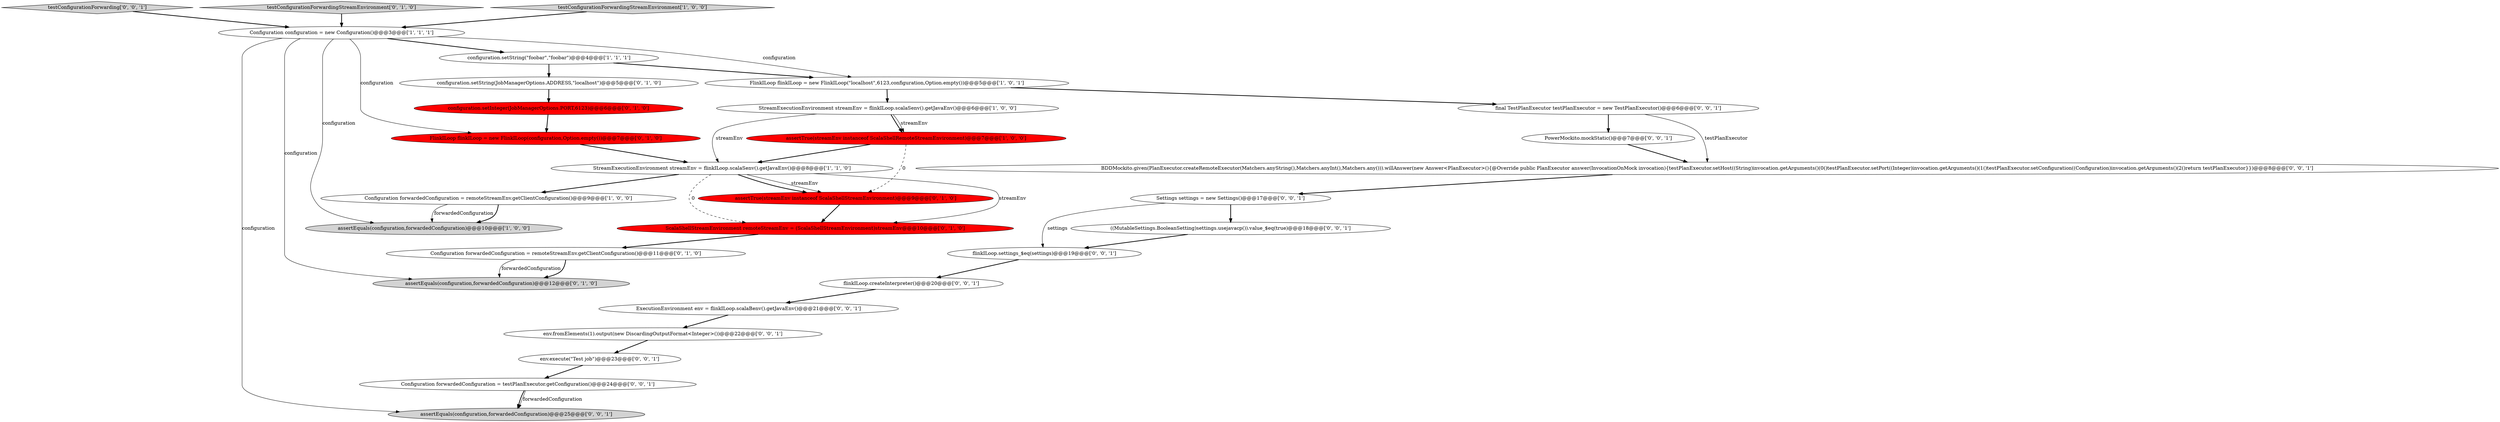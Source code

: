 digraph {
9 [style = filled, label = "assertEquals(configuration,forwardedConfiguration)@@@12@@@['0', '1', '0']", fillcolor = lightgray, shape = ellipse image = "AAA0AAABBB2BBB"];
15 [style = filled, label = "FlinkILoop flinkILoop = new FlinkILoop(configuration,Option.empty())@@@7@@@['0', '1', '0']", fillcolor = red, shape = ellipse image = "AAA1AAABBB2BBB"];
0 [style = filled, label = "assertEquals(configuration,forwardedConfiguration)@@@10@@@['1', '0', '0']", fillcolor = lightgray, shape = ellipse image = "AAA0AAABBB1BBB"];
29 [style = filled, label = "assertEquals(configuration,forwardedConfiguration)@@@25@@@['0', '0', '1']", fillcolor = lightgray, shape = ellipse image = "AAA0AAABBB3BBB"];
3 [style = filled, label = "StreamExecutionEnvironment streamEnv = flinkILoop.scalaSenv().getJavaEnv()@@@8@@@['1', '1', '0']", fillcolor = white, shape = ellipse image = "AAA0AAABBB1BBB"];
1 [style = filled, label = "Configuration configuration = new Configuration()@@@3@@@['1', '1', '1']", fillcolor = white, shape = ellipse image = "AAA0AAABBB1BBB"];
13 [style = filled, label = "assertTrue(streamEnv instanceof ScalaShellStreamEnvironment)@@@9@@@['0', '1', '0']", fillcolor = red, shape = ellipse image = "AAA1AAABBB2BBB"];
5 [style = filled, label = "FlinkILoop flinkILoop = new FlinkILoop(\"localhost\",6123,configuration,Option.empty())@@@5@@@['1', '0', '1']", fillcolor = white, shape = ellipse image = "AAA0AAABBB1BBB"];
7 [style = filled, label = "Configuration forwardedConfiguration = remoteStreamEnv.getClientConfiguration()@@@9@@@['1', '0', '0']", fillcolor = white, shape = ellipse image = "AAA0AAABBB1BBB"];
28 [style = filled, label = "flinkILoop.settings_$eq(settings)@@@19@@@['0', '0', '1']", fillcolor = white, shape = ellipse image = "AAA0AAABBB3BBB"];
26 [style = filled, label = "flinkILoop.createInterpreter()@@@20@@@['0', '0', '1']", fillcolor = white, shape = ellipse image = "AAA0AAABBB3BBB"];
21 [style = filled, label = "testConfigurationForwarding['0', '0', '1']", fillcolor = lightgray, shape = diamond image = "AAA0AAABBB3BBB"];
27 [style = filled, label = "((MutableSettings.BooleanSetting)settings.usejavacp()).value_$eq(true)@@@18@@@['0', '0', '1']", fillcolor = white, shape = ellipse image = "AAA0AAABBB3BBB"];
23 [style = filled, label = "final TestPlanExecutor testPlanExecutor = new TestPlanExecutor()@@@6@@@['0', '0', '1']", fillcolor = white, shape = ellipse image = "AAA0AAABBB3BBB"];
20 [style = filled, label = "ExecutionEnvironment env = flinkILoop.scalaBenv().getJavaEnv()@@@21@@@['0', '0', '1']", fillcolor = white, shape = ellipse image = "AAA0AAABBB3BBB"];
4 [style = filled, label = "StreamExecutionEnvironment streamEnv = flinkILoop.scalaSenv().getJavaEnv()@@@6@@@['1', '0', '0']", fillcolor = white, shape = ellipse image = "AAA0AAABBB1BBB"];
10 [style = filled, label = "testConfigurationForwardingStreamEnvironment['0', '1', '0']", fillcolor = lightgray, shape = diamond image = "AAA0AAABBB2BBB"];
8 [style = filled, label = "configuration.setString(\"foobar\",\"foobar\")@@@4@@@['1', '1', '1']", fillcolor = white, shape = ellipse image = "AAA0AAABBB1BBB"];
24 [style = filled, label = "BDDMockito.given(PlanExecutor.createRemoteExecutor(Matchers.anyString(),Matchers.anyInt(),Matchers.any())).willAnswer(new Answer<PlanExecutor>(){@Override public PlanExecutor answer(InvocationOnMock invocation){testPlanExecutor.setHost((String)invocation.getArguments()(0()testPlanExecutor.setPort((Integer)invocation.getArguments()(1()testPlanExecutor.setConfiguration((Configuration)invocation.getArguments()(2()return testPlanExecutor}})@@@8@@@['0', '0', '1']", fillcolor = white, shape = ellipse image = "AAA0AAABBB3BBB"];
18 [style = filled, label = "env.execute(\"Test job\")@@@23@@@['0', '0', '1']", fillcolor = white, shape = ellipse image = "AAA0AAABBB3BBB"];
12 [style = filled, label = "configuration.setInteger(JobManagerOptions.PORT,6123)@@@6@@@['0', '1', '0']", fillcolor = red, shape = ellipse image = "AAA1AAABBB2BBB"];
22 [style = filled, label = "PowerMockito.mockStatic()@@@7@@@['0', '0', '1']", fillcolor = white, shape = ellipse image = "AAA0AAABBB3BBB"];
2 [style = filled, label = "assertTrue(streamEnv instanceof ScalaShellRemoteStreamEnvironment)@@@7@@@['1', '0', '0']", fillcolor = red, shape = ellipse image = "AAA1AAABBB1BBB"];
14 [style = filled, label = "Configuration forwardedConfiguration = remoteStreamEnv.getClientConfiguration()@@@11@@@['0', '1', '0']", fillcolor = white, shape = ellipse image = "AAA0AAABBB2BBB"];
6 [style = filled, label = "testConfigurationForwardingStreamEnvironment['1', '0', '0']", fillcolor = lightgray, shape = diamond image = "AAA0AAABBB1BBB"];
17 [style = filled, label = "env.fromElements(1).output(new DiscardingOutputFormat<Integer>())@@@22@@@['0', '0', '1']", fillcolor = white, shape = ellipse image = "AAA0AAABBB3BBB"];
11 [style = filled, label = "configuration.setString(JobManagerOptions.ADDRESS,\"localhost\")@@@5@@@['0', '1', '0']", fillcolor = white, shape = ellipse image = "AAA0AAABBB2BBB"];
25 [style = filled, label = "Settings settings = new Settings()@@@17@@@['0', '0', '1']", fillcolor = white, shape = ellipse image = "AAA0AAABBB3BBB"];
19 [style = filled, label = "Configuration forwardedConfiguration = testPlanExecutor.getConfiguration()@@@24@@@['0', '0', '1']", fillcolor = white, shape = ellipse image = "AAA0AAABBB3BBB"];
16 [style = filled, label = "ScalaShellStreamEnvironment remoteStreamEnv = (ScalaShellStreamEnvironment)streamEnv@@@10@@@['0', '1', '0']", fillcolor = red, shape = ellipse image = "AAA1AAABBB2BBB"];
1->29 [style = solid, label="configuration"];
20->17 [style = bold, label=""];
1->8 [style = bold, label=""];
4->2 [style = solid, label="streamEnv"];
3->16 [style = solid, label="streamEnv"];
5->23 [style = bold, label=""];
3->13 [style = solid, label="streamEnv"];
19->29 [style = bold, label=""];
2->3 [style = bold, label=""];
27->28 [style = bold, label=""];
3->16 [style = dashed, label="0"];
12->15 [style = bold, label=""];
18->19 [style = bold, label=""];
28->26 [style = bold, label=""];
7->0 [style = solid, label="forwardedConfiguration"];
7->0 [style = bold, label=""];
11->12 [style = bold, label=""];
4->2 [style = bold, label=""];
15->3 [style = bold, label=""];
23->24 [style = solid, label="testPlanExecutor"];
13->16 [style = bold, label=""];
4->3 [style = solid, label="streamEnv"];
1->5 [style = solid, label="configuration"];
25->27 [style = bold, label=""];
6->1 [style = bold, label=""];
1->0 [style = solid, label="configuration"];
23->22 [style = bold, label=""];
25->28 [style = solid, label="settings"];
14->9 [style = solid, label="forwardedConfiguration"];
8->5 [style = bold, label=""];
3->7 [style = bold, label=""];
19->29 [style = solid, label="forwardedConfiguration"];
2->13 [style = dashed, label="0"];
24->25 [style = bold, label=""];
5->4 [style = bold, label=""];
21->1 [style = bold, label=""];
3->13 [style = bold, label=""];
16->14 [style = bold, label=""];
14->9 [style = bold, label=""];
22->24 [style = bold, label=""];
1->9 [style = solid, label="configuration"];
10->1 [style = bold, label=""];
8->11 [style = bold, label=""];
1->15 [style = solid, label="configuration"];
17->18 [style = bold, label=""];
26->20 [style = bold, label=""];
}
